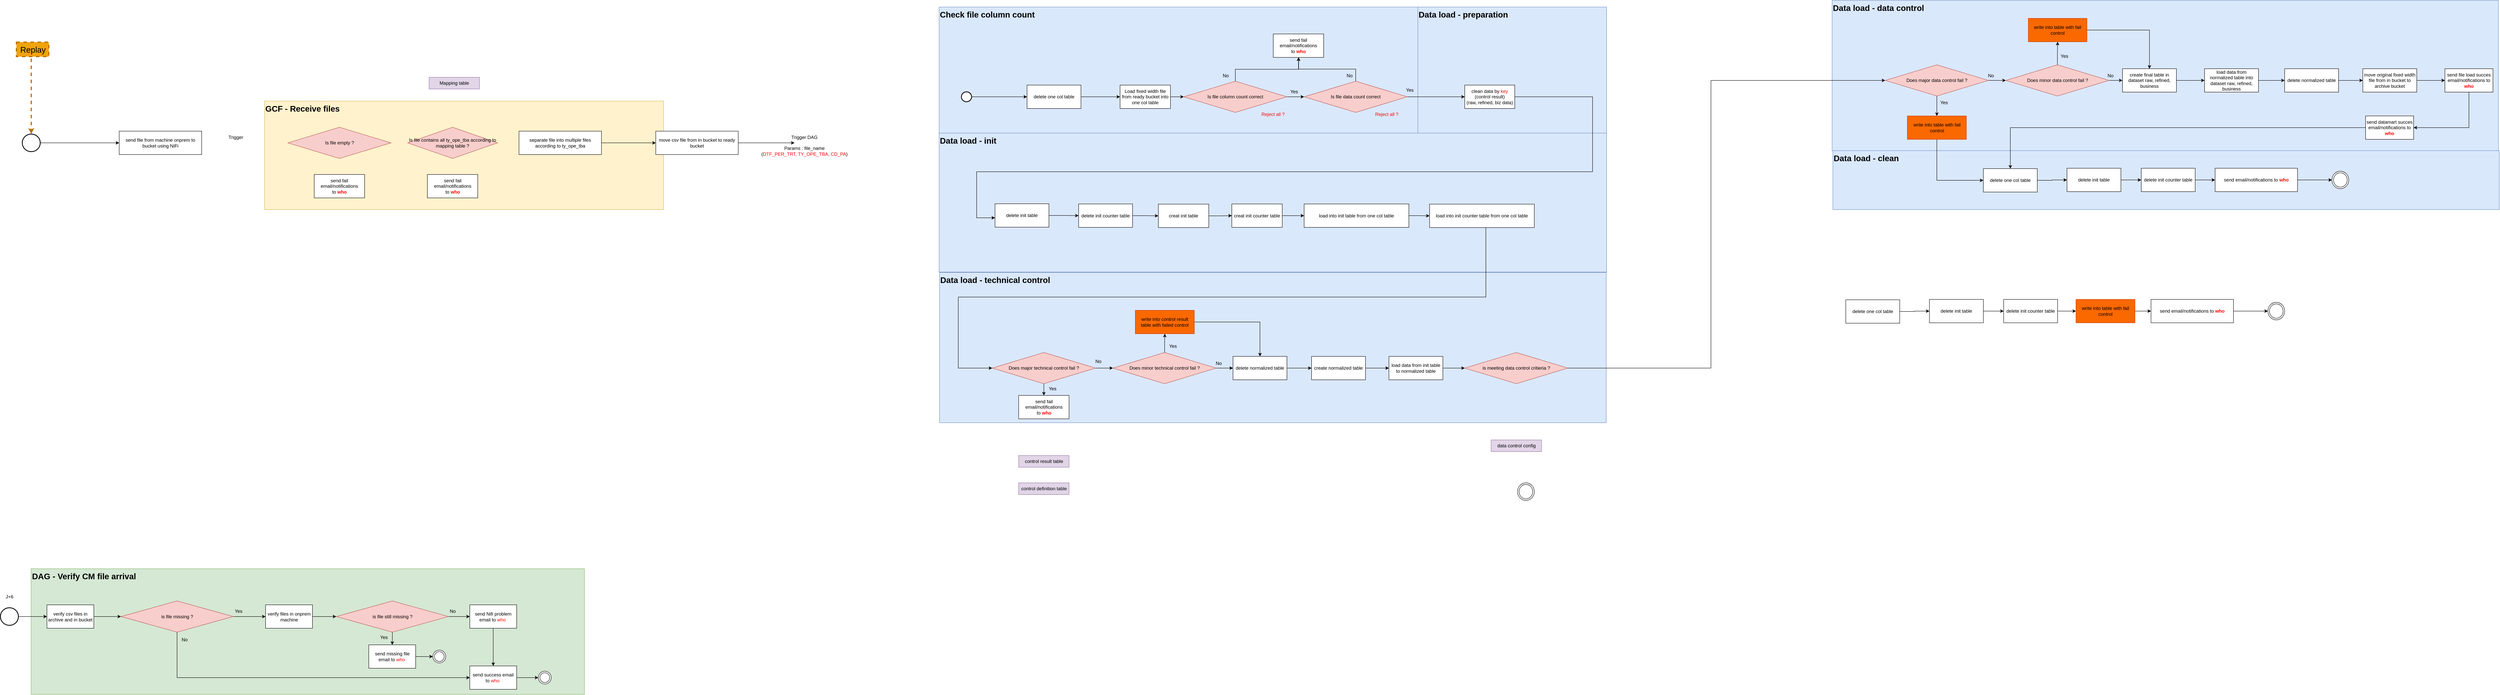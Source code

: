 <mxfile version="24.2.2" type="github">
  <diagram name="Page-1" id="dkLmOQd1HcsfgHAnOU7j">
    <mxGraphModel dx="5181" dy="-1405" grid="1" gridSize="10" guides="1" tooltips="1" connect="1" arrows="1" fold="1" page="1" pageScale="1" pageWidth="827" pageHeight="1169" math="0" shadow="0">
      <root>
        <mxCell id="0" />
        <mxCell id="1" parent="0" />
        <mxCell id="4m1ToxqM0PlaWDM-n7NB-194" value="Data load - data control" style="rounded=0;whiteSpace=wrap;html=1;align=left;horizontal=1;verticalAlign=top;fillColor=#dae8fc;strokeColor=#6c8ebf;fontSize=21;fontStyle=1" vertex="1" parent="1">
          <mxGeometry x="1680" y="2954" width="1705" height="385" as="geometry" />
        </mxCell>
        <mxCell id="4m1ToxqM0PlaWDM-n7NB-2" value="Check file column count" style="rounded=0;whiteSpace=wrap;html=1;align=left;horizontal=1;verticalAlign=top;fillColor=#dae8fc;strokeColor=#6c8ebf;fontSize=21;fontStyle=1;" vertex="1" parent="1">
          <mxGeometry x="-605" y="2971" width="1235" height="323" as="geometry" />
        </mxCell>
        <mxCell id="4m1ToxqM0PlaWDM-n7NB-3" value="Data load - init" style="rounded=0;whiteSpace=wrap;html=1;align=left;horizontal=1;verticalAlign=top;fillColor=#dae8fc;strokeColor=#6c8ebf;fontSize=21;fontStyle=1" vertex="1" parent="1">
          <mxGeometry x="-605" y="3294" width="1708" height="356" as="geometry" />
        </mxCell>
        <mxCell id="4m1ToxqM0PlaWDM-n7NB-4" value="DAG - Verify CM file arrival" style="rounded=0;whiteSpace=wrap;html=1;align=left;horizontal=1;verticalAlign=top;fillColor=#d5e8d4;strokeColor=#82b366;fontSize=21;fontStyle=1;" vertex="1" parent="1">
          <mxGeometry x="-2928.5" y="4410" width="1416" height="322" as="geometry" />
        </mxCell>
        <mxCell id="4m1ToxqM0PlaWDM-n7NB-7" value="Data load - technical control" style="rounded=0;whiteSpace=wrap;html=1;align=left;horizontal=1;verticalAlign=top;fillColor=#dae8fc;strokeColor=#6c8ebf;fontSize=21;fontStyle=1" vertex="1" parent="1">
          <mxGeometry x="-604" y="3651" width="1706" height="385" as="geometry" />
        </mxCell>
        <mxCell id="4m1ToxqM0PlaWDM-n7NB-8" value="Data load - preparation" style="rounded=0;whiteSpace=wrap;html=1;align=left;horizontal=1;verticalAlign=top;fillColor=#dae8fc;strokeColor=#6c8ebf;fontSize=21;fontStyle=1;" vertex="1" parent="1">
          <mxGeometry x="620" y="2971" width="483" height="323" as="geometry" />
        </mxCell>
        <mxCell id="4m1ToxqM0PlaWDM-n7NB-10" value="GCF - Receive files" style="rounded=0;whiteSpace=wrap;html=1;align=left;horizontal=1;verticalAlign=top;fillColor=#fff2cc;strokeColor=#d6b656;fontSize=21;fontStyle=1" vertex="1" parent="1">
          <mxGeometry x="-2331" y="3212" width="1021" height="278" as="geometry" />
        </mxCell>
        <mxCell id="4m1ToxqM0PlaWDM-n7NB-12" value="send file from machine onprem to bucket using NiFi" style="rounded=0;whiteSpace=wrap;html=1;" vertex="1" parent="1">
          <mxGeometry x="-2703" y="3289" width="211" height="60" as="geometry" />
        </mxCell>
        <mxCell id="4m1ToxqM0PlaWDM-n7NB-14" style="edgeStyle=orthogonalEdgeStyle;rounded=0;orthogonalLoop=1;jettySize=auto;html=1;entryX=0;entryY=0.5;entryDx=0;entryDy=0;" edge="1" parent="1" source="4m1ToxqM0PlaWDM-n7NB-15" target="4m1ToxqM0PlaWDM-n7NB-52">
          <mxGeometry relative="1" as="geometry" />
        </mxCell>
        <mxCell id="4m1ToxqM0PlaWDM-n7NB-182" style="edgeStyle=orthogonalEdgeStyle;rounded=0;orthogonalLoop=1;jettySize=auto;html=1;" edge="1" parent="1" source="4m1ToxqM0PlaWDM-n7NB-15" target="4m1ToxqM0PlaWDM-n7NB-181">
          <mxGeometry relative="1" as="geometry" />
        </mxCell>
        <mxCell id="4m1ToxqM0PlaWDM-n7NB-15" value="Does&amp;nbsp;major technical control fail ?" style="rhombus;whiteSpace=wrap;html=1;fillColor=#f8cecc;strokeColor=#b85450;" vertex="1" parent="1">
          <mxGeometry x="-469" y="3856" width="264" height="80" as="geometry" />
        </mxCell>
        <mxCell id="4m1ToxqM0PlaWDM-n7NB-18" style="edgeStyle=orthogonalEdgeStyle;rounded=0;orthogonalLoop=1;jettySize=auto;html=1;entryX=0;entryY=0.5;entryDx=0;entryDy=0;" edge="1" parent="1" source="4m1ToxqM0PlaWDM-n7NB-19" target="4m1ToxqM0PlaWDM-n7NB-37">
          <mxGeometry relative="1" as="geometry" />
        </mxCell>
        <mxCell id="4m1ToxqM0PlaWDM-n7NB-19" value="load into init table from one col table" style="rounded=0;whiteSpace=wrap;html=1;" vertex="1" parent="1">
          <mxGeometry x="329" y="3475.5" width="268" height="60" as="geometry" />
        </mxCell>
        <mxCell id="4m1ToxqM0PlaWDM-n7NB-26" style="edgeStyle=orthogonalEdgeStyle;rounded=0;orthogonalLoop=1;jettySize=auto;html=1;entryX=0;entryY=0.5;entryDx=0;entryDy=0;" edge="1" parent="1" source="4m1ToxqM0PlaWDM-n7NB-27" target="4m1ToxqM0PlaWDM-n7NB-35">
          <mxGeometry relative="1" as="geometry" />
        </mxCell>
        <mxCell id="4m1ToxqM0PlaWDM-n7NB-27" value="creat init table" style="rounded=0;whiteSpace=wrap;html=1;" vertex="1" parent="1">
          <mxGeometry x="-44" y="3476" width="129" height="60" as="geometry" />
        </mxCell>
        <mxCell id="4m1ToxqM0PlaWDM-n7NB-28" style="edgeStyle=orthogonalEdgeStyle;rounded=0;orthogonalLoop=1;jettySize=auto;html=1;" edge="1" parent="1" source="4m1ToxqM0PlaWDM-n7NB-29" target="4m1ToxqM0PlaWDM-n7NB-31">
          <mxGeometry relative="1" as="geometry">
            <Array as="points">
              <mxPoint x="1067" y="3201" />
              <mxPoint x="1067" y="3393" />
              <mxPoint x="-509" y="3393" />
              <mxPoint x="-509" y="3511" />
            </Array>
          </mxGeometry>
        </mxCell>
        <mxCell id="4m1ToxqM0PlaWDM-n7NB-29" value="clean data by&lt;font color=&quot;#ff0000&quot;&gt; key&lt;/font&gt;&lt;br&gt;(control result)&lt;br&gt;(raw, refined, biz data)" style="rounded=0;whiteSpace=wrap;html=1;" vertex="1" parent="1">
          <mxGeometry x="740" y="3171" width="128" height="60" as="geometry" />
        </mxCell>
        <mxCell id="4m1ToxqM0PlaWDM-n7NB-30" style="edgeStyle=orthogonalEdgeStyle;rounded=0;orthogonalLoop=1;jettySize=auto;html=1;entryX=0;entryY=0.5;entryDx=0;entryDy=0;" edge="1" parent="1" source="4m1ToxqM0PlaWDM-n7NB-31" target="4m1ToxqM0PlaWDM-n7NB-33">
          <mxGeometry relative="1" as="geometry" />
        </mxCell>
        <mxCell id="4m1ToxqM0PlaWDM-n7NB-31" value="delete init table" style="rounded=0;whiteSpace=wrap;html=1;" vertex="1" parent="1">
          <mxGeometry x="-462" y="3475" width="138" height="60" as="geometry" />
        </mxCell>
        <mxCell id="4m1ToxqM0PlaWDM-n7NB-32" style="edgeStyle=orthogonalEdgeStyle;rounded=0;orthogonalLoop=1;jettySize=auto;html=1;" edge="1" parent="1" source="4m1ToxqM0PlaWDM-n7NB-33" target="4m1ToxqM0PlaWDM-n7NB-27">
          <mxGeometry relative="1" as="geometry" />
        </mxCell>
        <mxCell id="4m1ToxqM0PlaWDM-n7NB-33" value="delete init counter table" style="rounded=0;whiteSpace=wrap;html=1;" vertex="1" parent="1">
          <mxGeometry x="-248" y="3475.5" width="138" height="60" as="geometry" />
        </mxCell>
        <mxCell id="4m1ToxqM0PlaWDM-n7NB-34" style="edgeStyle=orthogonalEdgeStyle;rounded=0;orthogonalLoop=1;jettySize=auto;html=1;" edge="1" parent="1" source="4m1ToxqM0PlaWDM-n7NB-35" target="4m1ToxqM0PlaWDM-n7NB-19">
          <mxGeometry relative="1" as="geometry" />
        </mxCell>
        <mxCell id="4m1ToxqM0PlaWDM-n7NB-35" value="creat init counter table" style="rounded=0;whiteSpace=wrap;html=1;" vertex="1" parent="1">
          <mxGeometry x="144" y="3475.5" width="129" height="60" as="geometry" />
        </mxCell>
        <mxCell id="4m1ToxqM0PlaWDM-n7NB-36" style="edgeStyle=orthogonalEdgeStyle;rounded=0;orthogonalLoop=1;jettySize=auto;html=1;entryX=0;entryY=0.5;entryDx=0;entryDy=0;" edge="1" parent="1" source="4m1ToxqM0PlaWDM-n7NB-37" target="4m1ToxqM0PlaWDM-n7NB-15">
          <mxGeometry relative="1" as="geometry">
            <Array as="points">
              <mxPoint x="794" y="3714" />
              <mxPoint x="-556" y="3714" />
              <mxPoint x="-556" y="3896" />
            </Array>
          </mxGeometry>
        </mxCell>
        <mxCell id="4m1ToxqM0PlaWDM-n7NB-37" value="load into init counter table from one col table" style="rounded=0;whiteSpace=wrap;html=1;" vertex="1" parent="1">
          <mxGeometry x="650" y="3476" width="268" height="60" as="geometry" />
        </mxCell>
        <mxCell id="4m1ToxqM0PlaWDM-n7NB-43" style="edgeStyle=orthogonalEdgeStyle;rounded=0;orthogonalLoop=1;jettySize=auto;html=1;" edge="1" parent="1" source="4m1ToxqM0PlaWDM-n7NB-44" target="4m1ToxqM0PlaWDM-n7NB-65">
          <mxGeometry relative="1" as="geometry" />
        </mxCell>
        <mxCell id="4m1ToxqM0PlaWDM-n7NB-44" value="delete normalized table" style="rounded=0;whiteSpace=wrap;html=1;" vertex="1" parent="1">
          <mxGeometry x="147" y="3866" width="138" height="60" as="geometry" />
        </mxCell>
        <mxCell id="4m1ToxqM0PlaWDM-n7NB-184" style="edgeStyle=orthogonalEdgeStyle;rounded=0;orthogonalLoop=1;jettySize=auto;html=1;" edge="1" parent="1" source="4m1ToxqM0PlaWDM-n7NB-46">
          <mxGeometry relative="1" as="geometry">
            <mxPoint x="740" y="3896" as="targetPoint" />
          </mxGeometry>
        </mxCell>
        <mxCell id="4m1ToxqM0PlaWDM-n7NB-46" value="load data from init table to normalized table" style="rounded=0;whiteSpace=wrap;html=1;" vertex="1" parent="1">
          <mxGeometry x="546" y="3866" width="138" height="60" as="geometry" />
        </mxCell>
        <mxCell id="4m1ToxqM0PlaWDM-n7NB-50" style="edgeStyle=orthogonalEdgeStyle;rounded=0;orthogonalLoop=1;jettySize=auto;html=1;entryX=0;entryY=0.5;entryDx=0;entryDy=0;" edge="1" parent="1" source="4m1ToxqM0PlaWDM-n7NB-52" target="4m1ToxqM0PlaWDM-n7NB-44">
          <mxGeometry relative="1" as="geometry" />
        </mxCell>
        <mxCell id="4m1ToxqM0PlaWDM-n7NB-51" style="edgeStyle=orthogonalEdgeStyle;rounded=0;orthogonalLoop=1;jettySize=auto;html=1;" edge="1" parent="1" source="4m1ToxqM0PlaWDM-n7NB-52" target="4m1ToxqM0PlaWDM-n7NB-54">
          <mxGeometry relative="1" as="geometry" />
        </mxCell>
        <mxCell id="4m1ToxqM0PlaWDM-n7NB-52" value="Does&amp;nbsp;minor technical control fail ?" style="rhombus;whiteSpace=wrap;html=1;fillColor=#f8cecc;strokeColor=#b85450;" vertex="1" parent="1">
          <mxGeometry x="-160" y="3856" width="264" height="80" as="geometry" />
        </mxCell>
        <mxCell id="4m1ToxqM0PlaWDM-n7NB-53" style="edgeStyle=orthogonalEdgeStyle;rounded=0;orthogonalLoop=1;jettySize=auto;html=1;entryX=0.5;entryY=0;entryDx=0;entryDy=0;" edge="1" parent="1" source="4m1ToxqM0PlaWDM-n7NB-54" target="4m1ToxqM0PlaWDM-n7NB-44">
          <mxGeometry relative="1" as="geometry" />
        </mxCell>
        <mxCell id="4m1ToxqM0PlaWDM-n7NB-54" value="write into control result table with failed control" style="rounded=0;whiteSpace=wrap;html=1;fillColor=#fa6800;strokeColor=#C73500;fontColor=#000000;" vertex="1" parent="1">
          <mxGeometry x="-103" y="3748" width="151" height="60" as="geometry" />
        </mxCell>
        <mxCell id="4m1ToxqM0PlaWDM-n7NB-64" style="edgeStyle=orthogonalEdgeStyle;rounded=0;orthogonalLoop=1;jettySize=auto;html=1;" edge="1" parent="1" source="4m1ToxqM0PlaWDM-n7NB-65" target="4m1ToxqM0PlaWDM-n7NB-46">
          <mxGeometry relative="1" as="geometry" />
        </mxCell>
        <mxCell id="4m1ToxqM0PlaWDM-n7NB-65" value="create normalized table" style="rounded=0;whiteSpace=wrap;html=1;" vertex="1" parent="1">
          <mxGeometry x="348" y="3866" width="138" height="60" as="geometry" />
        </mxCell>
        <mxCell id="4m1ToxqM0PlaWDM-n7NB-70" style="edgeStyle=orthogonalEdgeStyle;rounded=0;orthogonalLoop=1;jettySize=auto;html=1;entryX=0;entryY=0.5;entryDx=0;entryDy=0;" edge="1" parent="1" source="4m1ToxqM0PlaWDM-n7NB-95">
          <mxGeometry relative="1" as="geometry">
            <mxPoint x="-1431.5" y="3319" as="sourcePoint" />
            <mxPoint x="-975" y="3319" as="targetPoint" />
            <Array as="points" />
          </mxGeometry>
        </mxCell>
        <mxCell id="4m1ToxqM0PlaWDM-n7NB-73" style="edgeStyle=orthogonalEdgeStyle;rounded=0;orthogonalLoop=1;jettySize=auto;html=1;" edge="1" parent="1" source="4m1ToxqM0PlaWDM-n7NB-74" target="4m1ToxqM0PlaWDM-n7NB-77">
          <mxGeometry relative="1" as="geometry" />
        </mxCell>
        <mxCell id="4m1ToxqM0PlaWDM-n7NB-74" value="" style="strokeWidth=2;html=1;shape=mxgraph.flowchart.start_2;whiteSpace=wrap;" vertex="1" parent="1">
          <mxGeometry x="-3006.9" y="4510" width="46" height="45" as="geometry" />
        </mxCell>
        <mxCell id="4m1ToxqM0PlaWDM-n7NB-75" value="&lt;font&gt;J+6&lt;/font&gt;" style="text;html=1;align=center;verticalAlign=middle;resizable=0;points=[];autosize=1;strokeColor=none;fillColor=none;fontColor=#000000;" vertex="1" parent="1">
          <mxGeometry x="-3002.9" y="4469" width="38" height="26" as="geometry" />
        </mxCell>
        <mxCell id="4m1ToxqM0PlaWDM-n7NB-76" style="edgeStyle=orthogonalEdgeStyle;rounded=0;orthogonalLoop=1;jettySize=auto;html=1;entryX=0;entryY=0.5;entryDx=0;entryDy=0;" edge="1" parent="1" source="4m1ToxqM0PlaWDM-n7NB-77" target="4m1ToxqM0PlaWDM-n7NB-80">
          <mxGeometry relative="1" as="geometry" />
        </mxCell>
        <mxCell id="4m1ToxqM0PlaWDM-n7NB-77" value="verify csv files in archive and in bucket" style="rounded=0;whiteSpace=wrap;html=1;" vertex="1" parent="1">
          <mxGeometry x="-2887.9" y="4502.5" width="120" height="60" as="geometry" />
        </mxCell>
        <mxCell id="4m1ToxqM0PlaWDM-n7NB-78" style="edgeStyle=orthogonalEdgeStyle;rounded=0;orthogonalLoop=1;jettySize=auto;html=1;" edge="1" parent="1" source="4m1ToxqM0PlaWDM-n7NB-80" target="4m1ToxqM0PlaWDM-n7NB-94">
          <mxGeometry relative="1" as="geometry">
            <mxPoint x="-2554.863" y="4455.99" as="targetPoint" />
          </mxGeometry>
        </mxCell>
        <mxCell id="4m1ToxqM0PlaWDM-n7NB-79" style="edgeStyle=orthogonalEdgeStyle;rounded=0;orthogonalLoop=1;jettySize=auto;html=1;entryX=0;entryY=0.5;entryDx=0;entryDy=0;" edge="1" parent="1" source="4m1ToxqM0PlaWDM-n7NB-80" target="4m1ToxqM0PlaWDM-n7NB-86">
          <mxGeometry relative="1" as="geometry">
            <Array as="points">
              <mxPoint x="-2554.5" y="4689" />
            </Array>
          </mxGeometry>
        </mxCell>
        <mxCell id="4m1ToxqM0PlaWDM-n7NB-80" value="is file missing ?" style="rhombus;whiteSpace=wrap;html=1;fillColor=#f8cecc;strokeColor=#b85450;" vertex="1" parent="1">
          <mxGeometry x="-2698.4" y="4492.5" width="287" height="80" as="geometry" />
        </mxCell>
        <mxCell id="4m1ToxqM0PlaWDM-n7NB-81" style="edgeStyle=orthogonalEdgeStyle;rounded=0;orthogonalLoop=1;jettySize=auto;html=1;" edge="1" parent="1" source="4m1ToxqM0PlaWDM-n7NB-94" target="4m1ToxqM0PlaWDM-n7NB-84">
          <mxGeometry relative="1" as="geometry">
            <mxPoint x="-1906.963" y="4425.51" as="sourcePoint" />
          </mxGeometry>
        </mxCell>
        <mxCell id="4m1ToxqM0PlaWDM-n7NB-82" style="edgeStyle=orthogonalEdgeStyle;rounded=0;orthogonalLoop=1;jettySize=auto;html=1;" edge="1" parent="1" source="4m1ToxqM0PlaWDM-n7NB-84" target="4m1ToxqM0PlaWDM-n7NB-88">
          <mxGeometry relative="1" as="geometry" />
        </mxCell>
        <mxCell id="4m1ToxqM0PlaWDM-n7NB-83" style="edgeStyle=orthogonalEdgeStyle;rounded=0;orthogonalLoop=1;jettySize=auto;html=1;" edge="1" parent="1" source="4m1ToxqM0PlaWDM-n7NB-84" target="4m1ToxqM0PlaWDM-n7NB-143">
          <mxGeometry relative="1" as="geometry" />
        </mxCell>
        <mxCell id="4m1ToxqM0PlaWDM-n7NB-84" value="is file still missing ?" style="rhombus;whiteSpace=wrap;html=1;fillColor=#f8cecc;strokeColor=#b85450;" vertex="1" parent="1">
          <mxGeometry x="-2147.5" y="4492.5" width="287" height="80" as="geometry" />
        </mxCell>
        <mxCell id="4m1ToxqM0PlaWDM-n7NB-85" style="edgeStyle=orthogonalEdgeStyle;rounded=0;orthogonalLoop=1;jettySize=auto;html=1;entryX=0;entryY=0.5;entryDx=0;entryDy=0;" edge="1" parent="1" source="4m1ToxqM0PlaWDM-n7NB-86" target="4m1ToxqM0PlaWDM-n7NB-89">
          <mxGeometry relative="1" as="geometry" />
        </mxCell>
        <mxCell id="4m1ToxqM0PlaWDM-n7NB-86" value="send success email to &lt;font color=&quot;#ff0000&quot;&gt;who&lt;/font&gt;&amp;nbsp;" style="rounded=0;whiteSpace=wrap;html=1;" vertex="1" parent="1">
          <mxGeometry x="-1805.9" y="4659" width="120" height="60" as="geometry" />
        </mxCell>
        <mxCell id="4m1ToxqM0PlaWDM-n7NB-87" style="edgeStyle=orthogonalEdgeStyle;rounded=0;orthogonalLoop=1;jettySize=auto;html=1;" edge="1" parent="1" source="4m1ToxqM0PlaWDM-n7NB-88" target="4m1ToxqM0PlaWDM-n7NB-86">
          <mxGeometry relative="1" as="geometry" />
        </mxCell>
        <mxCell id="4m1ToxqM0PlaWDM-n7NB-88" value="send Nifi problem email to &lt;font color=&quot;#ff0000&quot;&gt;who&lt;/font&gt;&amp;nbsp;" style="rounded=0;whiteSpace=wrap;html=1;" vertex="1" parent="1">
          <mxGeometry x="-1805.9" y="4502.5" width="120" height="60" as="geometry" />
        </mxCell>
        <mxCell id="4m1ToxqM0PlaWDM-n7NB-89" value="" style="ellipse;shape=doubleEllipse;html=1;dashed=0;whiteSpace=wrap;aspect=fixed;" vertex="1" parent="1">
          <mxGeometry x="-1630.5" y="4672.5" width="33" height="33" as="geometry" />
        </mxCell>
        <mxCell id="4m1ToxqM0PlaWDM-n7NB-90" value="No" style="text;html=1;align=center;verticalAlign=middle;resizable=0;points=[];autosize=1;strokeColor=none;fillColor=none;" vertex="1" parent="1">
          <mxGeometry x="-2552.5" y="4579" width="33" height="26" as="geometry" />
        </mxCell>
        <mxCell id="4m1ToxqM0PlaWDM-n7NB-91" value="Yes" style="text;html=1;align=center;verticalAlign=middle;resizable=0;points=[];autosize=1;strokeColor=none;fillColor=none;" vertex="1" parent="1">
          <mxGeometry x="-2417.5" y="4506" width="38" height="26" as="geometry" />
        </mxCell>
        <mxCell id="4m1ToxqM0PlaWDM-n7NB-92" value="No" style="text;html=1;align=center;verticalAlign=middle;resizable=0;points=[];autosize=1;strokeColor=none;fillColor=none;" vertex="1" parent="1">
          <mxGeometry x="-1866.5" y="4506" width="33" height="26" as="geometry" />
        </mxCell>
        <mxCell id="4m1ToxqM0PlaWDM-n7NB-93" value="Yes" style="text;html=1;align=center;verticalAlign=middle;resizable=0;points=[];autosize=1;strokeColor=none;fillColor=none;" vertex="1" parent="1">
          <mxGeometry x="-2045.5" y="4572.5" width="38" height="26" as="geometry" />
        </mxCell>
        <mxCell id="4m1ToxqM0PlaWDM-n7NB-94" value="verify files in onprem machine" style="rounded=0;whiteSpace=wrap;html=1;" vertex="1" parent="1">
          <mxGeometry x="-2328.5" y="4502.5" width="120" height="60" as="geometry" />
        </mxCell>
        <mxCell id="4m1ToxqM0PlaWDM-n7NB-95" value="move csv file from in bucket to ready bucket" style="rounded=0;whiteSpace=wrap;html=1;" vertex="1" parent="1">
          <mxGeometry x="-1330" y="3289" width="211" height="60" as="geometry" />
        </mxCell>
        <mxCell id="4m1ToxqM0PlaWDM-n7NB-100" value="No" style="text;html=1;align=center;verticalAlign=middle;resizable=0;points=[];autosize=1;strokeColor=none;fillColor=none;" vertex="1" parent="1">
          <mxGeometry x="93" y="3871" width="33" height="26" as="geometry" />
        </mxCell>
        <mxCell id="4m1ToxqM0PlaWDM-n7NB-101" value="Yes" style="text;html=1;align=center;verticalAlign=middle;resizable=0;points=[];autosize=1;strokeColor=none;fillColor=none;" vertex="1" parent="1">
          <mxGeometry x="-26" y="3827" width="38" height="26" as="geometry" />
        </mxCell>
        <mxCell id="4m1ToxqM0PlaWDM-n7NB-102" value="No" style="text;html=1;align=center;verticalAlign=middle;resizable=0;points=[];autosize=1;strokeColor=none;fillColor=none;" vertex="1" parent="1">
          <mxGeometry x="-215" y="3866" width="33" height="26" as="geometry" />
        </mxCell>
        <mxCell id="4m1ToxqM0PlaWDM-n7NB-103" value="Yes" style="text;html=1;align=center;verticalAlign=middle;resizable=0;points=[];autosize=1;strokeColor=none;fillColor=none;" vertex="1" parent="1">
          <mxGeometry x="-334" y="3936" width="38" height="26" as="geometry" />
        </mxCell>
        <mxCell id="4m1ToxqM0PlaWDM-n7NB-107" value="Replay" style="text;html=1;align=center;verticalAlign=middle;resizable=0;points=[];autosize=1;strokeColor=#BD7000;fillColor=#f0a30a;fontSize=21;fontColor=#000000;dashed=1;strokeWidth=3;" vertex="1" parent="1">
          <mxGeometry x="-2966" y="3061" width="83" height="37" as="geometry" />
        </mxCell>
        <mxCell id="4m1ToxqM0PlaWDM-n7NB-108" style="edgeStyle=orthogonalEdgeStyle;rounded=0;orthogonalLoop=1;jettySize=auto;html=1;entryX=0.5;entryY=0;entryDx=0;entryDy=0;entryPerimeter=0;dashed=1;strokeWidth=3;fillColor=#f0a30a;strokeColor=#BD7000;" edge="1" parent="1" target="4m1ToxqM0PlaWDM-n7NB-146">
          <mxGeometry relative="1" as="geometry">
            <Array as="points">
              <mxPoint x="-2928" y="3108" />
              <mxPoint x="-2928" y="3108" />
            </Array>
            <mxPoint x="-2928" y="3103" as="sourcePoint" />
            <mxPoint x="-2940.49" y="3261.97" as="targetPoint" />
          </mxGeometry>
        </mxCell>
        <mxCell id="4m1ToxqM0PlaWDM-n7NB-109" style="edgeStyle=orthogonalEdgeStyle;rounded=0;orthogonalLoop=1;jettySize=auto;html=1;" edge="1" parent="1" source="4m1ToxqM0PlaWDM-n7NB-111" target="4m1ToxqM0PlaWDM-n7NB-112">
          <mxGeometry relative="1" as="geometry" />
        </mxCell>
        <mxCell id="4m1ToxqM0PlaWDM-n7NB-174" style="edgeStyle=orthogonalEdgeStyle;rounded=0;orthogonalLoop=1;jettySize=auto;html=1;" edge="1" parent="1" source="4m1ToxqM0PlaWDM-n7NB-111" target="4m1ToxqM0PlaWDM-n7NB-173">
          <mxGeometry relative="1" as="geometry" />
        </mxCell>
        <mxCell id="4m1ToxqM0PlaWDM-n7NB-111" value="Is file column count correct" style="rhombus;whiteSpace=wrap;html=1;fillColor=#f8cecc;strokeColor=#b85450;" vertex="1" parent="1">
          <mxGeometry x="21" y="3161" width="264" height="80" as="geometry" />
        </mxCell>
        <mxCell id="4m1ToxqM0PlaWDM-n7NB-112" value="send fail email/notifications to&amp;nbsp;&lt;b style=&quot;border-color: var(--border-color);&quot;&gt;&lt;font style=&quot;border-color: var(--border-color);&quot; color=&quot;#ff0000&quot;&gt;who&lt;/font&gt;&lt;/b&gt;" style="rounded=0;whiteSpace=wrap;html=1;" vertex="1" parent="1">
          <mxGeometry x="250" y="3040" width="129" height="60" as="geometry" />
        </mxCell>
        <mxCell id="4m1ToxqM0PlaWDM-n7NB-116" style="edgeStyle=orthogonalEdgeStyle;rounded=0;orthogonalLoop=1;jettySize=auto;html=1;" edge="1" parent="1" source="4m1ToxqM0PlaWDM-n7NB-117" target="4m1ToxqM0PlaWDM-n7NB-111">
          <mxGeometry relative="1" as="geometry" />
        </mxCell>
        <mxCell id="4m1ToxqM0PlaWDM-n7NB-117" value="Load fixed width file from ready bucket into one col table" style="rounded=0;whiteSpace=wrap;html=1;" vertex="1" parent="1">
          <mxGeometry x="-142" y="3171" width="129" height="60" as="geometry" />
        </mxCell>
        <mxCell id="4m1ToxqM0PlaWDM-n7NB-118" style="edgeStyle=orthogonalEdgeStyle;rounded=0;orthogonalLoop=1;jettySize=auto;html=1;" edge="1" parent="1" source="4m1ToxqM0PlaWDM-n7NB-119" target="4m1ToxqM0PlaWDM-n7NB-117">
          <mxGeometry relative="1" as="geometry" />
        </mxCell>
        <mxCell id="4m1ToxqM0PlaWDM-n7NB-119" value="delete one col&amp;nbsp;table" style="rounded=0;whiteSpace=wrap;html=1;" vertex="1" parent="1">
          <mxGeometry x="-380" y="3171" width="138" height="60" as="geometry" />
        </mxCell>
        <mxCell id="4m1ToxqM0PlaWDM-n7NB-123" value="Yes" style="text;html=1;align=center;verticalAlign=middle;resizable=0;points=[];autosize=1;strokeColor=none;fillColor=none;" vertex="1" parent="1">
          <mxGeometry x="284" y="3175" width="38" height="26" as="geometry" />
        </mxCell>
        <mxCell id="4m1ToxqM0PlaWDM-n7NB-124" value="No" style="text;html=1;align=center;verticalAlign=middle;resizable=0;points=[];autosize=1;strokeColor=none;fillColor=none;" vertex="1" parent="1">
          <mxGeometry x="111" y="3134" width="33" height="26" as="geometry" />
        </mxCell>
        <mxCell id="4m1ToxqM0PlaWDM-n7NB-142" style="edgeStyle=orthogonalEdgeStyle;rounded=0;orthogonalLoop=1;jettySize=auto;html=1;" edge="1" parent="1" source="4m1ToxqM0PlaWDM-n7NB-143" target="4m1ToxqM0PlaWDM-n7NB-144">
          <mxGeometry relative="1" as="geometry" />
        </mxCell>
        <mxCell id="4m1ToxqM0PlaWDM-n7NB-143" value="send missing file email to &lt;font color=&quot;#ff0000&quot;&gt;who&lt;/font&gt;&amp;nbsp;" style="rounded=0;whiteSpace=wrap;html=1;" vertex="1" parent="1">
          <mxGeometry x="-2064.4" y="4605" width="120" height="60" as="geometry" />
        </mxCell>
        <mxCell id="4m1ToxqM0PlaWDM-n7NB-144" value="" style="ellipse;shape=doubleEllipse;html=1;dashed=0;whiteSpace=wrap;aspect=fixed;" vertex="1" parent="1">
          <mxGeometry x="-1900.4" y="4618.5" width="33" height="33" as="geometry" />
        </mxCell>
        <mxCell id="4m1ToxqM0PlaWDM-n7NB-145" style="edgeStyle=orthogonalEdgeStyle;rounded=0;orthogonalLoop=1;jettySize=auto;html=1;" edge="1" parent="1" source="4m1ToxqM0PlaWDM-n7NB-146" target="4m1ToxqM0PlaWDM-n7NB-12">
          <mxGeometry relative="1" as="geometry" />
        </mxCell>
        <mxCell id="4m1ToxqM0PlaWDM-n7NB-146" value="" style="strokeWidth=2;html=1;shape=mxgraph.flowchart.start_2;whiteSpace=wrap;" vertex="1" parent="1">
          <mxGeometry x="-2951" y="3296.5" width="46" height="45" as="geometry" />
        </mxCell>
        <mxCell id="4m1ToxqM0PlaWDM-n7NB-147" value="Params : file_name&lt;br&gt;(&lt;font color=&quot;#ff0000&quot;&gt;DTF_PER_TRT, TY_OPE_TBA, CD_PA&lt;/font&gt;)" style="text;html=1;align=center;verticalAlign=middle;resizable=0;points=[];autosize=1;strokeColor=none;fillColor=none;" vertex="1" parent="1">
          <mxGeometry x="-1070" y="3319.5" width="240" height="40" as="geometry" />
        </mxCell>
        <mxCell id="4m1ToxqM0PlaWDM-n7NB-148" value="Trigger DAG" style="text;html=1;align=center;verticalAlign=middle;resizable=0;points=[];autosize=1;strokeColor=none;fillColor=none;" vertex="1" parent="1">
          <mxGeometry x="-992.5" y="3292" width="85" height="26" as="geometry" />
        </mxCell>
        <mxCell id="4m1ToxqM0PlaWDM-n7NB-157" value="Trigger" style="text;html=1;align=center;verticalAlign=middle;resizable=0;points=[];autosize=1;strokeColor=none;fillColor=none;" vertex="1" parent="1">
          <mxGeometry x="-2433" y="3292" width="56" height="26" as="geometry" />
        </mxCell>
        <mxCell id="4m1ToxqM0PlaWDM-n7NB-158" style="edgeStyle=orthogonalEdgeStyle;rounded=0;orthogonalLoop=1;jettySize=auto;html=1;" edge="1" parent="1" source="4m1ToxqM0PlaWDM-n7NB-159" target="4m1ToxqM0PlaWDM-n7NB-119">
          <mxGeometry relative="1" as="geometry">
            <mxPoint x="-494" y="3201" as="targetPoint" />
          </mxGeometry>
        </mxCell>
        <mxCell id="4m1ToxqM0PlaWDM-n7NB-159" value="" style="strokeWidth=2;html=1;shape=mxgraph.flowchart.start_2;whiteSpace=wrap;" vertex="1" parent="1">
          <mxGeometry x="-548" y="3188.25" width="26.07" height="25.5" as="geometry" />
        </mxCell>
        <mxCell id="4m1ToxqM0PlaWDM-n7NB-164" style="edgeStyle=orthogonalEdgeStyle;rounded=0;orthogonalLoop=1;jettySize=auto;html=1;entryX=0;entryY=0.5;entryDx=0;entryDy=0;" edge="1" parent="1" source="4m1ToxqM0PlaWDM-n7NB-163" target="4m1ToxqM0PlaWDM-n7NB-95">
          <mxGeometry relative="1" as="geometry" />
        </mxCell>
        <mxCell id="4m1ToxqM0PlaWDM-n7NB-163" value="separate file into multiple files according to ty_ope_tba" style="rounded=0;whiteSpace=wrap;html=1;" vertex="1" parent="1">
          <mxGeometry x="-1680" y="3289" width="211" height="60" as="geometry" />
        </mxCell>
        <mxCell id="4m1ToxqM0PlaWDM-n7NB-166" value="Is file empty ?" style="rhombus;whiteSpace=wrap;html=1;fillColor=#f8cecc;strokeColor=#b85450;" vertex="1" parent="1">
          <mxGeometry x="-2271.5" y="3279" width="264" height="80" as="geometry" />
        </mxCell>
        <mxCell id="4m1ToxqM0PlaWDM-n7NB-167" value="send fail email/notifications to&amp;nbsp;&lt;b style=&quot;border-color: var(--border-color);&quot;&gt;&lt;font style=&quot;border-color: var(--border-color);&quot; color=&quot;#ff0000&quot;&gt;who&lt;/font&gt;&lt;/b&gt;" style="rounded=0;whiteSpace=wrap;html=1;" vertex="1" parent="1">
          <mxGeometry x="-2204" y="3400" width="129" height="60" as="geometry" />
        </mxCell>
        <mxCell id="4m1ToxqM0PlaWDM-n7NB-168" value="Is file contains all ty_ope_tba according to mapping table ?" style="rhombus;whiteSpace=wrap;html=1;fillColor=#f8cecc;strokeColor=#b85450;" vertex="1" parent="1">
          <mxGeometry x="-1965" y="3279" width="230" height="80" as="geometry" />
        </mxCell>
        <mxCell id="4m1ToxqM0PlaWDM-n7NB-169" value="send fail email/notifications to&amp;nbsp;&lt;b style=&quot;border-color: var(--border-color);&quot;&gt;&lt;font style=&quot;border-color: var(--border-color);&quot; color=&quot;#ff0000&quot;&gt;who&lt;/font&gt;&lt;/b&gt;" style="rounded=0;whiteSpace=wrap;html=1;" vertex="1" parent="1">
          <mxGeometry x="-1914.5" y="3400" width="129" height="60" as="geometry" />
        </mxCell>
        <mxCell id="4m1ToxqM0PlaWDM-n7NB-171" value="control result table" style="rounded=0;whiteSpace=wrap;html=1;fillColor=#e1d5e7;strokeColor=#9673a6;" vertex="1" parent="1">
          <mxGeometry x="-401.5" y="4120" width="129" height="30" as="geometry" />
        </mxCell>
        <mxCell id="4m1ToxqM0PlaWDM-n7NB-172" value="&lt;font color=&quot;#ff0000&quot;&gt;Reject all ?&lt;/font&gt;" style="text;html=1;align=center;verticalAlign=middle;resizable=0;points=[];autosize=1;strokeColor=none;fillColor=none;" vertex="1" parent="1">
          <mxGeometry x="209" y="3231" width="80" height="30" as="geometry" />
        </mxCell>
        <mxCell id="4m1ToxqM0PlaWDM-n7NB-175" style="edgeStyle=orthogonalEdgeStyle;rounded=0;orthogonalLoop=1;jettySize=auto;html=1;" edge="1" parent="1" source="4m1ToxqM0PlaWDM-n7NB-173" target="4m1ToxqM0PlaWDM-n7NB-29">
          <mxGeometry relative="1" as="geometry" />
        </mxCell>
        <mxCell id="4m1ToxqM0PlaWDM-n7NB-176" style="edgeStyle=orthogonalEdgeStyle;rounded=0;orthogonalLoop=1;jettySize=auto;html=1;" edge="1" parent="1" source="4m1ToxqM0PlaWDM-n7NB-173" target="4m1ToxqM0PlaWDM-n7NB-112">
          <mxGeometry relative="1" as="geometry">
            <Array as="points">
              <mxPoint x="461" y="3130" />
              <mxPoint x="315" y="3130" />
            </Array>
          </mxGeometry>
        </mxCell>
        <mxCell id="4m1ToxqM0PlaWDM-n7NB-173" value="Is file data count correct" style="rhombus;whiteSpace=wrap;html=1;fillColor=#f8cecc;strokeColor=#b85450;" vertex="1" parent="1">
          <mxGeometry x="329" y="3161" width="264" height="80" as="geometry" />
        </mxCell>
        <mxCell id="4m1ToxqM0PlaWDM-n7NB-177" value="&lt;font color=&quot;#ff0000&quot;&gt;Reject all ?&lt;/font&gt;" style="text;html=1;align=center;verticalAlign=middle;resizable=0;points=[];autosize=1;strokeColor=none;fillColor=none;" vertex="1" parent="1">
          <mxGeometry x="500" y="3231" width="80" height="30" as="geometry" />
        </mxCell>
        <mxCell id="4m1ToxqM0PlaWDM-n7NB-178" value="No" style="text;html=1;align=center;verticalAlign=middle;resizable=0;points=[];autosize=1;strokeColor=none;fillColor=none;" vertex="1" parent="1">
          <mxGeometry x="428" y="3134" width="33" height="26" as="geometry" />
        </mxCell>
        <mxCell id="4m1ToxqM0PlaWDM-n7NB-180" value="Yes" style="text;html=1;align=center;verticalAlign=middle;resizable=0;points=[];autosize=1;strokeColor=none;fillColor=none;" vertex="1" parent="1">
          <mxGeometry x="580" y="3171" width="38" height="26" as="geometry" />
        </mxCell>
        <mxCell id="4m1ToxqM0PlaWDM-n7NB-181" value="send fail email/notifications to&amp;nbsp;&lt;b style=&quot;border-color: var(--border-color);&quot;&gt;&lt;font style=&quot;border-color: var(--border-color);&quot; color=&quot;#ff0000&quot;&gt;who&lt;/font&gt;&lt;/b&gt;" style="rounded=0;whiteSpace=wrap;html=1;" vertex="1" parent="1">
          <mxGeometry x="-401.5" y="3966" width="129" height="60" as="geometry" />
        </mxCell>
        <mxCell id="4m1ToxqM0PlaWDM-n7NB-235" style="edgeStyle=orthogonalEdgeStyle;rounded=0;orthogonalLoop=1;jettySize=auto;html=1;entryX=0;entryY=0.5;entryDx=0;entryDy=0;" edge="1" parent="1" target="4m1ToxqM0PlaWDM-n7NB-204">
          <mxGeometry relative="1" as="geometry">
            <mxPoint x="950" y="3896" as="sourcePoint" />
            <mxPoint x="1847.0" y="3146.5" as="targetPoint" />
            <Array as="points">
              <mxPoint x="1370" y="3896" />
              <mxPoint x="1370" y="3159" />
            </Array>
          </mxGeometry>
        </mxCell>
        <mxCell id="4m1ToxqM0PlaWDM-n7NB-189" value="Mapping table" style="rounded=0;whiteSpace=wrap;html=1;fillColor=#e1d5e7;strokeColor=#9673a6;" vertex="1" parent="1">
          <mxGeometry x="-1910" y="3151" width="129" height="30" as="geometry" />
        </mxCell>
        <mxCell id="4m1ToxqM0PlaWDM-n7NB-190" value="control definition table" style="rounded=0;whiteSpace=wrap;html=1;fillColor=#e1d5e7;strokeColor=#9673a6;" vertex="1" parent="1">
          <mxGeometry x="-401.5" y="4190" width="129" height="30" as="geometry" />
        </mxCell>
        <mxCell id="4m1ToxqM0PlaWDM-n7NB-193" value="Data load - clean" style="rounded=0;whiteSpace=wrap;html=1;align=left;horizontal=1;verticalAlign=top;fillColor=#dae8fc;strokeColor=#6c8ebf;fontSize=21;fontStyle=1" vertex="1" parent="1">
          <mxGeometry x="1682" y="3339" width="1705" height="151" as="geometry" />
        </mxCell>
        <mxCell id="4m1ToxqM0PlaWDM-n7NB-195" style="edgeStyle=orthogonalEdgeStyle;rounded=0;orthogonalLoop=1;jettySize=auto;html=1;" edge="1" parent="1" source="4m1ToxqM0PlaWDM-n7NB-196" target="4m1ToxqM0PlaWDM-n7NB-197">
          <mxGeometry relative="1" as="geometry" />
        </mxCell>
        <mxCell id="4m1ToxqM0PlaWDM-n7NB-196" value="send email/notifications to &lt;b&gt;&lt;font color=&quot;#ff0000&quot;&gt;who&lt;/font&gt;&lt;/b&gt;" style="rounded=0;whiteSpace=wrap;html=1;" vertex="1" parent="1">
          <mxGeometry x="2660" y="3384" width="211" height="60" as="geometry" />
        </mxCell>
        <mxCell id="4m1ToxqM0PlaWDM-n7NB-197" value="" style="ellipse;shape=doubleEllipse;whiteSpace=wrap;html=1;" vertex="1" parent="1">
          <mxGeometry x="2959" y="3391.5" width="43" height="45" as="geometry" />
        </mxCell>
        <mxCell id="4m1ToxqM0PlaWDM-n7NB-198" style="edgeStyle=orthogonalEdgeStyle;rounded=0;orthogonalLoop=1;jettySize=auto;html=1;" edge="1" parent="1" source="4m1ToxqM0PlaWDM-n7NB-199" target="4m1ToxqM0PlaWDM-n7NB-201">
          <mxGeometry relative="1" as="geometry" />
        </mxCell>
        <mxCell id="4m1ToxqM0PlaWDM-n7NB-199" value="delete init table" style="rounded=0;whiteSpace=wrap;html=1;" vertex="1" parent="1">
          <mxGeometry x="2281" y="3384" width="138" height="60" as="geometry" />
        </mxCell>
        <mxCell id="4m1ToxqM0PlaWDM-n7NB-201" value="delete init counter table" style="rounded=0;whiteSpace=wrap;html=1;" vertex="1" parent="1">
          <mxGeometry x="2471" y="3384" width="138" height="60" as="geometry" />
        </mxCell>
        <mxCell id="4m1ToxqM0PlaWDM-n7NB-202" style="edgeStyle=orthogonalEdgeStyle;rounded=0;orthogonalLoop=1;jettySize=auto;html=1;entryX=0;entryY=0.5;entryDx=0;entryDy=0;" edge="1" parent="1" source="4m1ToxqM0PlaWDM-n7NB-204" target="4m1ToxqM0PlaWDM-n7NB-207">
          <mxGeometry relative="1" as="geometry" />
        </mxCell>
        <mxCell id="4m1ToxqM0PlaWDM-n7NB-252" style="edgeStyle=orthogonalEdgeStyle;rounded=0;orthogonalLoop=1;jettySize=auto;html=1;" edge="1" parent="1" source="4m1ToxqM0PlaWDM-n7NB-204" target="4m1ToxqM0PlaWDM-n7NB-251">
          <mxGeometry relative="1" as="geometry" />
        </mxCell>
        <mxCell id="4m1ToxqM0PlaWDM-n7NB-204" value="Does major data control fail ?" style="rhombus;whiteSpace=wrap;html=1;fillColor=#f8cecc;strokeColor=#b85450;" vertex="1" parent="1">
          <mxGeometry x="1816" y="3119" width="264" height="80" as="geometry" />
        </mxCell>
        <mxCell id="4m1ToxqM0PlaWDM-n7NB-205" style="edgeStyle=orthogonalEdgeStyle;rounded=0;orthogonalLoop=1;jettySize=auto;html=1;" edge="1" parent="1" source="4m1ToxqM0PlaWDM-n7NB-207" target="4m1ToxqM0PlaWDM-n7NB-209">
          <mxGeometry relative="1" as="geometry" />
        </mxCell>
        <mxCell id="4m1ToxqM0PlaWDM-n7NB-206" style="edgeStyle=orthogonalEdgeStyle;rounded=0;orthogonalLoop=1;jettySize=auto;html=1;entryX=0;entryY=0.5;entryDx=0;entryDy=0;" edge="1" parent="1" source="4m1ToxqM0PlaWDM-n7NB-207" target="4m1ToxqM0PlaWDM-n7NB-211">
          <mxGeometry relative="1" as="geometry" />
        </mxCell>
        <mxCell id="4m1ToxqM0PlaWDM-n7NB-207" value="Does minor data control fail ?" style="rhombus;whiteSpace=wrap;html=1;fillColor=#f8cecc;strokeColor=#b85450;" vertex="1" parent="1">
          <mxGeometry x="2124.5" y="3119" width="264" height="80" as="geometry" />
        </mxCell>
        <mxCell id="4m1ToxqM0PlaWDM-n7NB-208" style="edgeStyle=orthogonalEdgeStyle;rounded=0;orthogonalLoop=1;jettySize=auto;html=1;" edge="1" parent="1" source="4m1ToxqM0PlaWDM-n7NB-209" target="4m1ToxqM0PlaWDM-n7NB-211">
          <mxGeometry relative="1" as="geometry" />
        </mxCell>
        <mxCell id="4m1ToxqM0PlaWDM-n7NB-209" value="write into table with fail control" style="rounded=0;whiteSpace=wrap;html=1;fillColor=#fa6800;strokeColor=#C73500;fontColor=#000000;" vertex="1" parent="1">
          <mxGeometry x="2182" y="3000" width="150" height="60" as="geometry" />
        </mxCell>
        <mxCell id="4m1ToxqM0PlaWDM-n7NB-210" style="edgeStyle=orthogonalEdgeStyle;rounded=0;orthogonalLoop=1;jettySize=auto;html=1;" edge="1" parent="1" source="4m1ToxqM0PlaWDM-n7NB-211" target="4m1ToxqM0PlaWDM-n7NB-213">
          <mxGeometry relative="1" as="geometry" />
        </mxCell>
        <mxCell id="4m1ToxqM0PlaWDM-n7NB-211" value="create final table in dataset raw, refined, business" style="rounded=0;whiteSpace=wrap;html=1;" vertex="1" parent="1">
          <mxGeometry x="2423" y="3129" width="138" height="60" as="geometry" />
        </mxCell>
        <mxCell id="4m1ToxqM0PlaWDM-n7NB-212" style="edgeStyle=orthogonalEdgeStyle;rounded=0;orthogonalLoop=1;jettySize=auto;html=1;" edge="1" parent="1" source="4m1ToxqM0PlaWDM-n7NB-213" target="4m1ToxqM0PlaWDM-n7NB-215">
          <mxGeometry relative="1" as="geometry" />
        </mxCell>
        <mxCell id="4m1ToxqM0PlaWDM-n7NB-213" value="load data from normalized table into dataset raw, refined, business" style="rounded=0;whiteSpace=wrap;html=1;" vertex="1" parent="1">
          <mxGeometry x="2633" y="3129" width="138" height="60" as="geometry" />
        </mxCell>
        <mxCell id="4m1ToxqM0PlaWDM-n7NB-214" style="edgeStyle=orthogonalEdgeStyle;rounded=0;orthogonalLoop=1;jettySize=auto;html=1;entryX=0;entryY=0.5;entryDx=0;entryDy=0;" edge="1" parent="1" source="4m1ToxqM0PlaWDM-n7NB-215" target="4m1ToxqM0PlaWDM-n7NB-218">
          <mxGeometry relative="1" as="geometry" />
        </mxCell>
        <mxCell id="4m1ToxqM0PlaWDM-n7NB-215" value="delete normalized table" style="rounded=0;whiteSpace=wrap;html=1;" vertex="1" parent="1">
          <mxGeometry x="2838" y="3129" width="138" height="60" as="geometry" />
        </mxCell>
        <mxCell id="4m1ToxqM0PlaWDM-n7NB-216" style="edgeStyle=orthogonalEdgeStyle;rounded=0;orthogonalLoop=1;jettySize=auto;html=1;entryX=1;entryY=0.5;entryDx=0;entryDy=0;" edge="1" parent="1" source="4m1ToxqM0PlaWDM-n7NB-217" target="4m1ToxqM0PlaWDM-n7NB-232">
          <mxGeometry relative="1" as="geometry">
            <mxPoint x="3309.5" y="3250" as="targetPoint" />
            <Array as="points">
              <mxPoint x="3309" y="3280" />
            </Array>
          </mxGeometry>
        </mxCell>
        <mxCell id="4m1ToxqM0PlaWDM-n7NB-217" value="send file load succes email/notifications to &lt;b&gt;&lt;font color=&quot;#ff0000&quot;&gt;who&lt;/font&gt;&lt;/b&gt;" style="rounded=0;whiteSpace=wrap;html=1;" vertex="1" parent="1">
          <mxGeometry x="3248" y="3129" width="123" height="60" as="geometry" />
        </mxCell>
        <mxCell id="4m1ToxqM0PlaWDM-n7NB-218" value="move original fixed width file from in bucket to archive bucket" style="rounded=0;whiteSpace=wrap;html=1;" vertex="1" parent="1">
          <mxGeometry x="3038" y="3129" width="138" height="60" as="geometry" />
        </mxCell>
        <mxCell id="4m1ToxqM0PlaWDM-n7NB-219" style="edgeStyle=orthogonalEdgeStyle;rounded=0;orthogonalLoop=1;jettySize=auto;html=1;entryX=0;entryY=0.5;entryDx=0;entryDy=0;" edge="1" parent="1" source="4m1ToxqM0PlaWDM-n7NB-218" target="4m1ToxqM0PlaWDM-n7NB-217">
          <mxGeometry relative="1" as="geometry">
            <mxPoint x="3222" y="3159" as="sourcePoint" />
          </mxGeometry>
        </mxCell>
        <mxCell id="4m1ToxqM0PlaWDM-n7NB-220" style="edgeStyle=orthogonalEdgeStyle;rounded=0;orthogonalLoop=1;jettySize=auto;html=1;" edge="1" parent="1" source="4m1ToxqM0PlaWDM-n7NB-221" target="4m1ToxqM0PlaWDM-n7NB-199">
          <mxGeometry relative="1" as="geometry" />
        </mxCell>
        <mxCell id="4m1ToxqM0PlaWDM-n7NB-221" value="delete one col table" style="rounded=0;whiteSpace=wrap;html=1;" vertex="1" parent="1">
          <mxGeometry x="2067" y="3385" width="138" height="60" as="geometry" />
        </mxCell>
        <mxCell id="4m1ToxqM0PlaWDM-n7NB-225" value="Yes" style="text;html=1;align=center;verticalAlign=middle;resizable=0;points=[];autosize=1;strokeColor=none;fillColor=none;" vertex="1" parent="1">
          <mxGeometry x="1947" y="3203" width="38" height="26" as="geometry" />
        </mxCell>
        <mxCell id="4m1ToxqM0PlaWDM-n7NB-226" value="Yes" style="text;html=1;align=center;verticalAlign=middle;resizable=0;points=[];autosize=1;strokeColor=none;fillColor=none;" vertex="1" parent="1">
          <mxGeometry x="2255" y="3084" width="38" height="26" as="geometry" />
        </mxCell>
        <mxCell id="4m1ToxqM0PlaWDM-n7NB-227" value="No" style="text;html=1;align=center;verticalAlign=middle;resizable=0;points=[];autosize=1;strokeColor=none;fillColor=none;" vertex="1" parent="1">
          <mxGeometry x="2375" y="3133.5" width="33" height="26" as="geometry" />
        </mxCell>
        <mxCell id="4m1ToxqM0PlaWDM-n7NB-228" value="No" style="text;html=1;align=center;verticalAlign=middle;resizable=0;points=[];autosize=1;strokeColor=none;fillColor=none;" vertex="1" parent="1">
          <mxGeometry x="2069" y="3133.5" width="33" height="26" as="geometry" />
        </mxCell>
        <mxCell id="4m1ToxqM0PlaWDM-n7NB-229" style="edgeStyle=orthogonalEdgeStyle;rounded=0;orthogonalLoop=1;jettySize=auto;html=1;" edge="1" parent="1" source="4m1ToxqM0PlaWDM-n7NB-201" target="4m1ToxqM0PlaWDM-n7NB-196">
          <mxGeometry relative="1" as="geometry">
            <mxPoint x="2619" y="3414" as="sourcePoint" />
          </mxGeometry>
        </mxCell>
        <mxCell id="4m1ToxqM0PlaWDM-n7NB-254" style="edgeStyle=orthogonalEdgeStyle;rounded=0;orthogonalLoop=1;jettySize=auto;html=1;entryX=0.5;entryY=0;entryDx=0;entryDy=0;" edge="1" parent="1" source="4m1ToxqM0PlaWDM-n7NB-232" target="4m1ToxqM0PlaWDM-n7NB-221">
          <mxGeometry relative="1" as="geometry" />
        </mxCell>
        <mxCell id="4m1ToxqM0PlaWDM-n7NB-232" value="send datamart succes email/notifications to &lt;b&gt;&lt;font color=&quot;#ff0000&quot;&gt;who&lt;/font&gt;&lt;/b&gt;" style="rounded=0;whiteSpace=wrap;html=1;" vertex="1" parent="1">
          <mxGeometry x="3045" y="3250" width="123" height="60" as="geometry" />
        </mxCell>
        <mxCell id="4m1ToxqM0PlaWDM-n7NB-236" value="" style="ellipse;shape=doubleEllipse;whiteSpace=wrap;html=1;" vertex="1" parent="1">
          <mxGeometry x="875" y="4190" width="43" height="45" as="geometry" />
        </mxCell>
        <mxCell id="4m1ToxqM0PlaWDM-n7NB-237" value="is meeting data control critieria ?" style="rhombus;whiteSpace=wrap;html=1;fillColor=#f8cecc;strokeColor=#b85450;" vertex="1" parent="1">
          <mxGeometry x="740" y="3856" width="264" height="80" as="geometry" />
        </mxCell>
        <mxCell id="4m1ToxqM0PlaWDM-n7NB-238" value="data control config" style="rounded=0;whiteSpace=wrap;html=1;fillColor=#e1d5e7;strokeColor=#9673a6;" vertex="1" parent="1">
          <mxGeometry x="807.5" y="4080" width="129" height="30" as="geometry" />
        </mxCell>
        <mxCell id="4m1ToxqM0PlaWDM-n7NB-239" style="edgeStyle=orthogonalEdgeStyle;rounded=0;orthogonalLoop=1;jettySize=auto;html=1;" edge="1" parent="1" source="4m1ToxqM0PlaWDM-n7NB-240" target="4m1ToxqM0PlaWDM-n7NB-241">
          <mxGeometry relative="1" as="geometry" />
        </mxCell>
        <mxCell id="4m1ToxqM0PlaWDM-n7NB-240" value="send email/notifications to &lt;b&gt;&lt;font color=&quot;#ff0000&quot;&gt;who&lt;/font&gt;&lt;/b&gt;" style="rounded=0;whiteSpace=wrap;html=1;" vertex="1" parent="1">
          <mxGeometry x="2496" y="3720" width="211" height="60" as="geometry" />
        </mxCell>
        <mxCell id="4m1ToxqM0PlaWDM-n7NB-241" value="" style="ellipse;shape=doubleEllipse;whiteSpace=wrap;html=1;" vertex="1" parent="1">
          <mxGeometry x="2795" y="3727.5" width="43" height="45" as="geometry" />
        </mxCell>
        <mxCell id="4m1ToxqM0PlaWDM-n7NB-242" style="edgeStyle=orthogonalEdgeStyle;rounded=0;orthogonalLoop=1;jettySize=auto;html=1;" edge="1" parent="1" source="4m1ToxqM0PlaWDM-n7NB-243" target="4m1ToxqM0PlaWDM-n7NB-245">
          <mxGeometry relative="1" as="geometry" />
        </mxCell>
        <mxCell id="4m1ToxqM0PlaWDM-n7NB-243" value="delete init table" style="rounded=0;whiteSpace=wrap;html=1;" vertex="1" parent="1">
          <mxGeometry x="1929" y="3720" width="138" height="60" as="geometry" />
        </mxCell>
        <mxCell id="4m1ToxqM0PlaWDM-n7NB-244" style="edgeStyle=orthogonalEdgeStyle;rounded=0;orthogonalLoop=1;jettySize=auto;html=1;" edge="1" parent="1" source="4m1ToxqM0PlaWDM-n7NB-245" target="4m1ToxqM0PlaWDM-n7NB-249">
          <mxGeometry relative="1" as="geometry" />
        </mxCell>
        <mxCell id="4m1ToxqM0PlaWDM-n7NB-245" value="delete init counter table" style="rounded=0;whiteSpace=wrap;html=1;" vertex="1" parent="1">
          <mxGeometry x="2119" y="3720" width="138" height="60" as="geometry" />
        </mxCell>
        <mxCell id="4m1ToxqM0PlaWDM-n7NB-246" style="edgeStyle=orthogonalEdgeStyle;rounded=0;orthogonalLoop=1;jettySize=auto;html=1;" edge="1" parent="1" source="4m1ToxqM0PlaWDM-n7NB-247" target="4m1ToxqM0PlaWDM-n7NB-243">
          <mxGeometry relative="1" as="geometry" />
        </mxCell>
        <mxCell id="4m1ToxqM0PlaWDM-n7NB-247" value="delete one col table" style="rounded=0;whiteSpace=wrap;html=1;" vertex="1" parent="1">
          <mxGeometry x="1715" y="3721" width="138" height="60" as="geometry" />
        </mxCell>
        <mxCell id="4m1ToxqM0PlaWDM-n7NB-248" style="edgeStyle=orthogonalEdgeStyle;rounded=0;orthogonalLoop=1;jettySize=auto;html=1;" edge="1" parent="1" source="4m1ToxqM0PlaWDM-n7NB-249" target="4m1ToxqM0PlaWDM-n7NB-240">
          <mxGeometry relative="1" as="geometry" />
        </mxCell>
        <mxCell id="4m1ToxqM0PlaWDM-n7NB-249" value="write into table with fail control" style="rounded=0;whiteSpace=wrap;html=1;fillColor=#fa6800;strokeColor=#C73500;fontColor=#000000;" vertex="1" parent="1">
          <mxGeometry x="2304" y="3720" width="151" height="60" as="geometry" />
        </mxCell>
        <mxCell id="4m1ToxqM0PlaWDM-n7NB-253" style="edgeStyle=orthogonalEdgeStyle;rounded=0;orthogonalLoop=1;jettySize=auto;html=1;entryX=0;entryY=0.5;entryDx=0;entryDy=0;" edge="1" parent="1" source="4m1ToxqM0PlaWDM-n7NB-251" target="4m1ToxqM0PlaWDM-n7NB-221">
          <mxGeometry relative="1" as="geometry">
            <Array as="points">
              <mxPoint x="1948" y="3415" />
            </Array>
          </mxGeometry>
        </mxCell>
        <mxCell id="4m1ToxqM0PlaWDM-n7NB-251" value="write into table with fail control" style="rounded=0;whiteSpace=wrap;html=1;fillColor=#fa6800;strokeColor=#C73500;fontColor=#000000;" vertex="1" parent="1">
          <mxGeometry x="1872.5" y="3250" width="151" height="60" as="geometry" />
        </mxCell>
      </root>
    </mxGraphModel>
  </diagram>
</mxfile>
